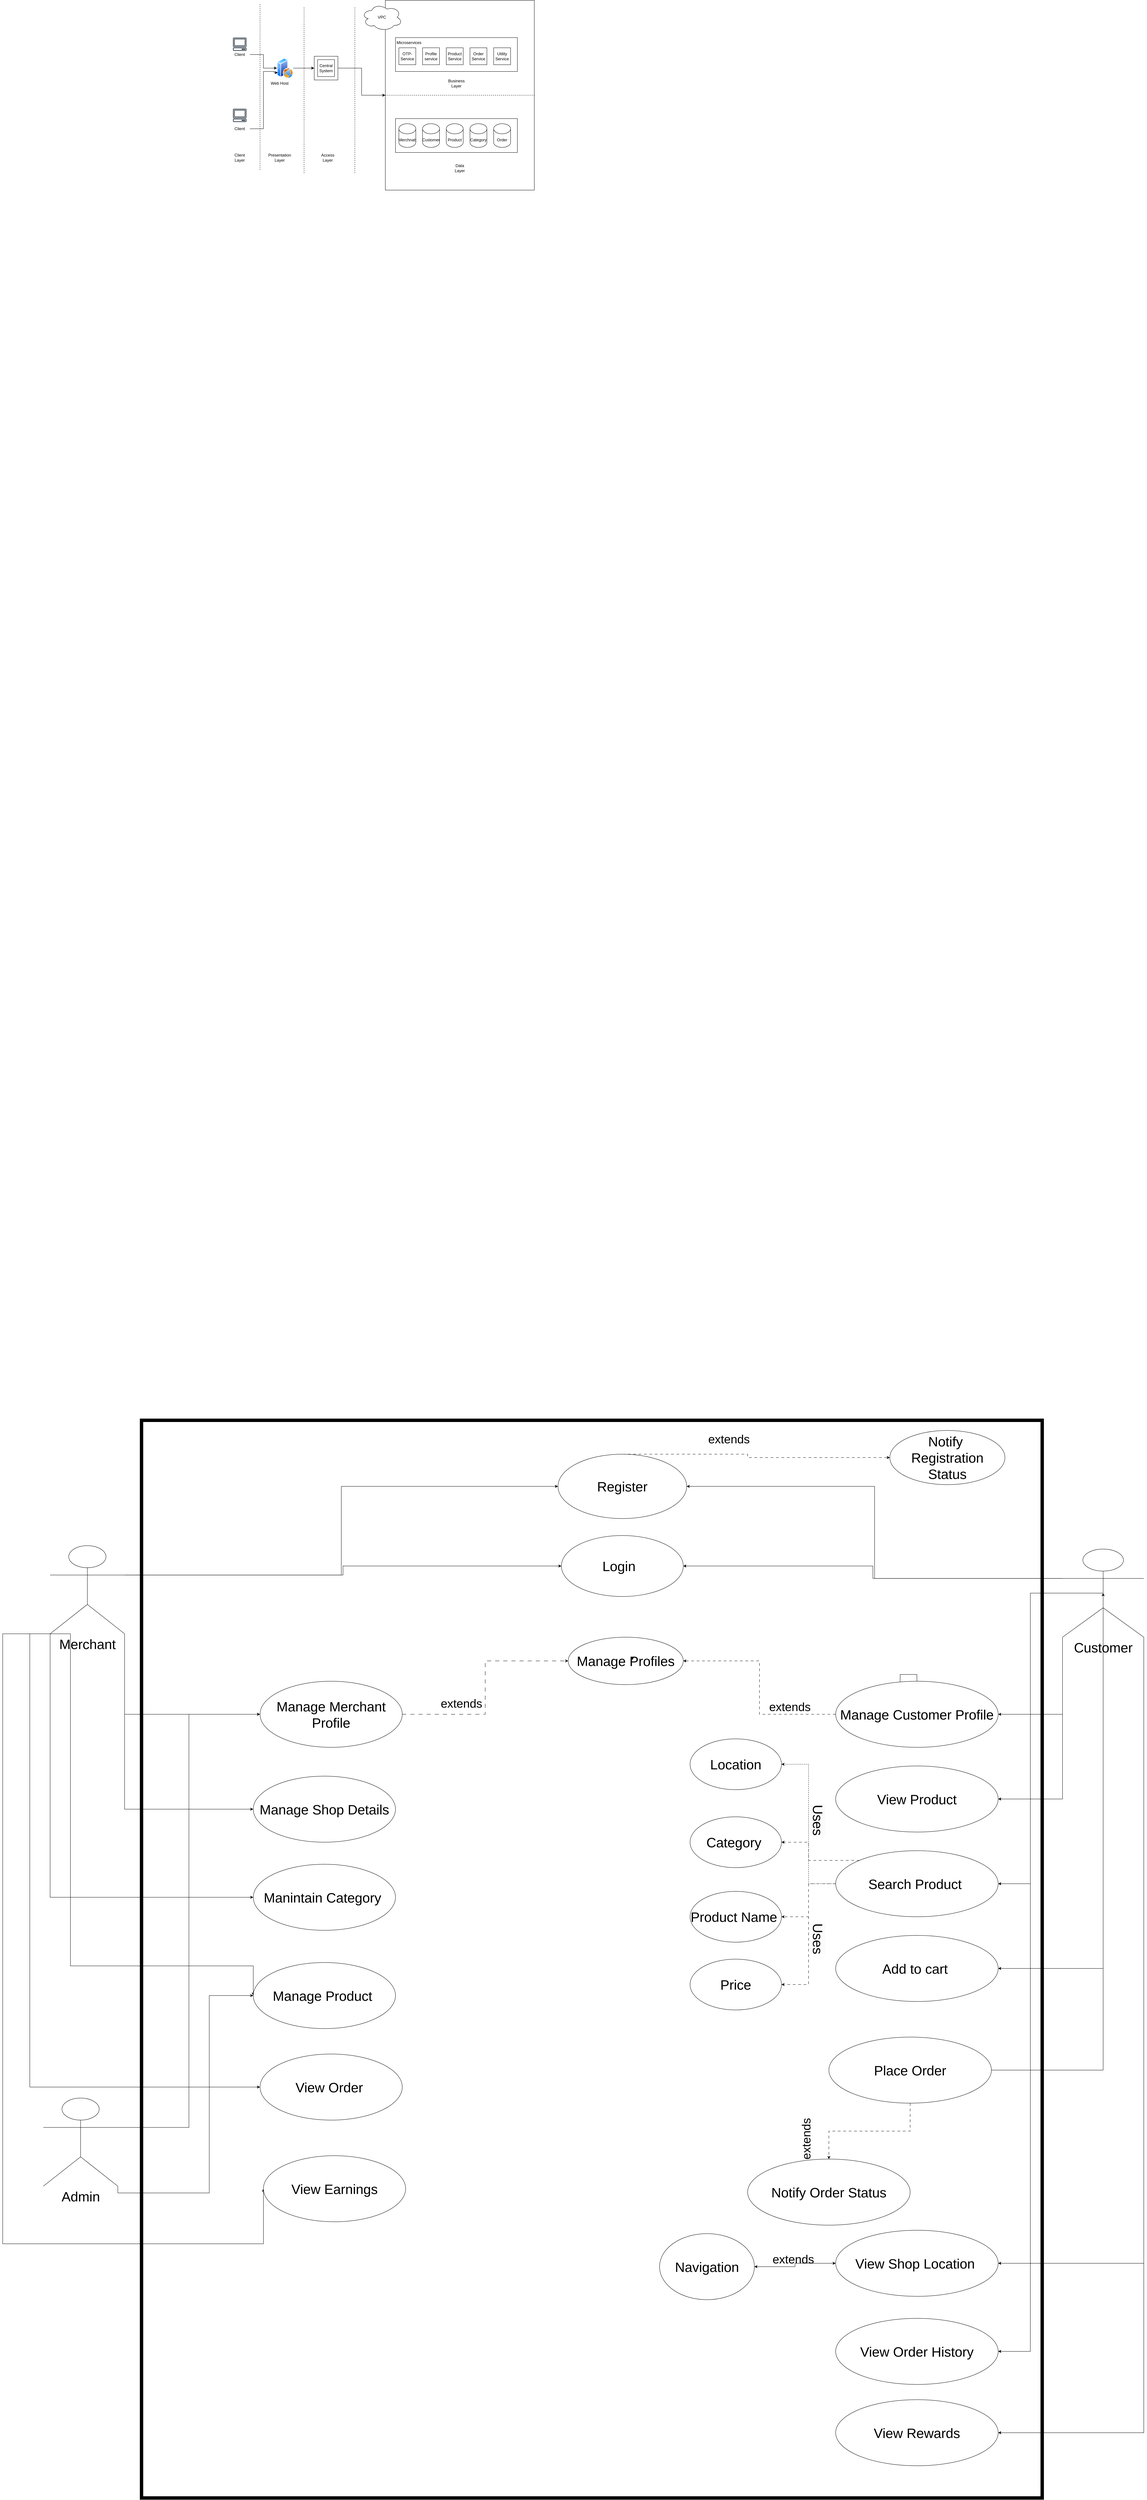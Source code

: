 <mxfile version="24.8.2">
  <diagram name="Page-1" id="SitTm1Z_pouyxnjeawf2">
    <mxGraphModel dx="1804" dy="592" grid="1" gridSize="10" guides="1" tooltips="1" connect="1" arrows="1" fold="1" page="1" pageScale="1" pageWidth="850" pageHeight="1100" math="0" shadow="0">
      <root>
        <mxCell id="0" />
        <mxCell id="1" parent="0" />
        <mxCell id="k-8OrTXAEs3oG_V9yGZ0-1" value="" style="sketch=0;outlineConnect=0;fontColor=#232F3E;gradientColor=none;fillColor=#232F3D;strokeColor=none;dashed=0;verticalLabelPosition=bottom;verticalAlign=top;align=center;html=1;fontSize=12;fontStyle=0;aspect=fixed;pointerEvents=1;shape=mxgraph.aws4.client;" parent="1" vertex="1">
          <mxGeometry y="330" width="40" height="38.97" as="geometry" />
        </mxCell>
        <mxCell id="k-8OrTXAEs3oG_V9yGZ0-2" value="" style="sketch=0;outlineConnect=0;fontColor=#232F3E;gradientColor=none;fillColor=#232F3D;strokeColor=none;dashed=0;verticalLabelPosition=bottom;verticalAlign=top;align=center;html=1;fontSize=12;fontStyle=0;aspect=fixed;pointerEvents=1;shape=mxgraph.aws4.client;" parent="1" vertex="1">
          <mxGeometry y="120" width="40" height="38.97" as="geometry" />
        </mxCell>
        <mxCell id="k-8OrTXAEs3oG_V9yGZ0-9" style="edgeStyle=orthogonalEdgeStyle;rounded=0;orthogonalLoop=1;jettySize=auto;html=1;exitX=1;exitY=0.5;exitDx=0;exitDy=0;entryX=0;entryY=0.5;entryDx=0;entryDy=0;" parent="1" source="k-8OrTXAEs3oG_V9yGZ0-4" target="k-8OrTXAEs3oG_V9yGZ0-5" edge="1">
          <mxGeometry relative="1" as="geometry" />
        </mxCell>
        <mxCell id="k-8OrTXAEs3oG_V9yGZ0-4" value="" style="image;aspect=fixed;perimeter=ellipsePerimeter;html=1;align=center;shadow=0;dashed=0;spacingTop=3;image=img/lib/active_directory/web_server.svg;" parent="1" vertex="1">
          <mxGeometry x="130" y="180" width="48" height="60" as="geometry" />
        </mxCell>
        <mxCell id="k-8OrTXAEs3oG_V9yGZ0-28" style="edgeStyle=orthogonalEdgeStyle;rounded=0;orthogonalLoop=1;jettySize=auto;html=1;exitX=1;exitY=0.5;exitDx=0;exitDy=0;entryX=0.5;entryY=1;entryDx=0;entryDy=0;" parent="1" source="k-8OrTXAEs3oG_V9yGZ0-5" target="k-8OrTXAEs3oG_V9yGZ0-26" edge="1">
          <mxGeometry relative="1" as="geometry" />
        </mxCell>
        <mxCell id="k-8OrTXAEs3oG_V9yGZ0-5" value="" style="whiteSpace=wrap;html=1;aspect=fixed;" parent="1" vertex="1">
          <mxGeometry x="240" y="175" width="70" height="70" as="geometry" />
        </mxCell>
        <mxCell id="k-8OrTXAEs3oG_V9yGZ0-6" value="Central&lt;div&gt;System&lt;/div&gt;" style="whiteSpace=wrap;html=1;aspect=fixed;" parent="1" vertex="1">
          <mxGeometry x="250" y="185" width="50" height="50" as="geometry" />
        </mxCell>
        <mxCell id="k-8OrTXAEs3oG_V9yGZ0-7" value="" style="rounded=0;whiteSpace=wrap;html=1;" parent="1" vertex="1">
          <mxGeometry x="480" y="120" width="360" height="100" as="geometry" />
        </mxCell>
        <mxCell id="k-8OrTXAEs3oG_V9yGZ0-12" value="OTP-Service" style="whiteSpace=wrap;html=1;aspect=fixed;" parent="1" vertex="1">
          <mxGeometry x="490" y="150" width="50" height="50" as="geometry" />
        </mxCell>
        <mxCell id="k-8OrTXAEs3oG_V9yGZ0-14" value="Profile service" style="whiteSpace=wrap;html=1;aspect=fixed;" parent="1" vertex="1">
          <mxGeometry x="560" y="150" width="50" height="50" as="geometry" />
        </mxCell>
        <mxCell id="k-8OrTXAEs3oG_V9yGZ0-15" value="Utility Service" style="whiteSpace=wrap;html=1;aspect=fixed;" parent="1" vertex="1">
          <mxGeometry x="770" y="150" width="50" height="50" as="geometry" />
        </mxCell>
        <mxCell id="k-8OrTXAEs3oG_V9yGZ0-16" value="Order Service" style="whiteSpace=wrap;html=1;aspect=fixed;" parent="1" vertex="1">
          <mxGeometry x="700" y="150" width="50" height="50" as="geometry" />
        </mxCell>
        <mxCell id="k-8OrTXAEs3oG_V9yGZ0-17" value="Product Service" style="whiteSpace=wrap;html=1;aspect=fixed;" parent="1" vertex="1">
          <mxGeometry x="630" y="150" width="50" height="50" as="geometry" />
        </mxCell>
        <mxCell id="k-8OrTXAEs3oG_V9yGZ0-19" value="" style="rounded=0;whiteSpace=wrap;html=1;" parent="1" vertex="1">
          <mxGeometry x="480" y="358.97" width="360" height="100" as="geometry" />
        </mxCell>
        <mxCell id="k-8OrTXAEs3oG_V9yGZ0-20" value="Customer" style="shape=cylinder3;whiteSpace=wrap;html=1;boundedLbl=1;backgroundOutline=1;size=15;" parent="1" vertex="1">
          <mxGeometry x="560" y="373.97" width="50" height="70" as="geometry" />
        </mxCell>
        <mxCell id="k-8OrTXAEs3oG_V9yGZ0-21" value="Merchnatt" style="shape=cylinder3;whiteSpace=wrap;html=1;boundedLbl=1;backgroundOutline=1;size=15;" parent="1" vertex="1">
          <mxGeometry x="490" y="373.97" width="50" height="70" as="geometry" />
        </mxCell>
        <mxCell id="k-8OrTXAEs3oG_V9yGZ0-22" value="Product" style="shape=cylinder3;whiteSpace=wrap;html=1;boundedLbl=1;backgroundOutline=1;size=15;" parent="1" vertex="1">
          <mxGeometry x="630" y="373.97" width="50" height="70" as="geometry" />
        </mxCell>
        <mxCell id="k-8OrTXAEs3oG_V9yGZ0-23" value="Category" style="shape=cylinder3;whiteSpace=wrap;html=1;boundedLbl=1;backgroundOutline=1;size=15;" parent="1" vertex="1">
          <mxGeometry x="700" y="373.97" width="50" height="70" as="geometry" />
        </mxCell>
        <mxCell id="k-8OrTXAEs3oG_V9yGZ0-24" value="Order" style="shape=cylinder3;whiteSpace=wrap;html=1;boundedLbl=1;backgroundOutline=1;size=15;" parent="1" vertex="1">
          <mxGeometry x="770" y="373.97" width="50" height="70" as="geometry" />
        </mxCell>
        <mxCell id="k-8OrTXAEs3oG_V9yGZ0-26" value="" style="rounded=0;whiteSpace=wrap;html=1;rotation=90;fillColor=none;" parent="1" vertex="1">
          <mxGeometry x="390" y="70" width="560" height="440" as="geometry" />
        </mxCell>
        <mxCell id="k-8OrTXAEs3oG_V9yGZ0-27" value="VPC" style="ellipse;shape=cloud;whiteSpace=wrap;html=1;" parent="1" vertex="1">
          <mxGeometry x="380" y="20" width="120" height="80" as="geometry" />
        </mxCell>
        <mxCell id="k-8OrTXAEs3oG_V9yGZ0-31" value="" style="endArrow=none;dashed=1;html=1;rounded=0;entryX=0.5;entryY=0;entryDx=0;entryDy=0;" parent="1" target="k-8OrTXAEs3oG_V9yGZ0-26" edge="1">
          <mxGeometry width="50" height="50" relative="1" as="geometry">
            <mxPoint x="450" y="290" as="sourcePoint" />
            <mxPoint x="430" y="240" as="targetPoint" />
          </mxGeometry>
        </mxCell>
        <mxCell id="k-8OrTXAEs3oG_V9yGZ0-32" value="Business Layer" style="text;html=1;align=center;verticalAlign=middle;whiteSpace=wrap;rounded=0;" parent="1" vertex="1">
          <mxGeometry x="630" y="240" width="60" height="30" as="geometry" />
        </mxCell>
        <mxCell id="k-8OrTXAEs3oG_V9yGZ0-33" value="Data Layer" style="text;html=1;align=center;verticalAlign=middle;whiteSpace=wrap;rounded=0;" parent="1" vertex="1">
          <mxGeometry x="640" y="490" width="60" height="30" as="geometry" />
        </mxCell>
        <mxCell id="k-8OrTXAEs3oG_V9yGZ0-34" value="Microservices" style="text;html=1;align=center;verticalAlign=middle;whiteSpace=wrap;rounded=0;" parent="1" vertex="1">
          <mxGeometry x="490" y="120" width="60" height="30" as="geometry" />
        </mxCell>
        <mxCell id="k-8OrTXAEs3oG_V9yGZ0-36" value="Web Host" style="text;html=1;align=center;verticalAlign=middle;whiteSpace=wrap;rounded=0;" parent="1" vertex="1">
          <mxGeometry x="108" y="240" width="60" height="30" as="geometry" />
        </mxCell>
        <mxCell id="k-8OrTXAEs3oG_V9yGZ0-40" style="edgeStyle=orthogonalEdgeStyle;rounded=0;orthogonalLoop=1;jettySize=auto;html=1;exitX=1;exitY=0.5;exitDx=0;exitDy=0;entryX=0;entryY=0.75;entryDx=0;entryDy=0;" parent="1" source="k-8OrTXAEs3oG_V9yGZ0-37" target="k-8OrTXAEs3oG_V9yGZ0-4" edge="1">
          <mxGeometry relative="1" as="geometry">
            <Array as="points">
              <mxPoint x="90" y="389" />
              <mxPoint x="90" y="220" />
              <mxPoint x="122" y="220" />
            </Array>
          </mxGeometry>
        </mxCell>
        <mxCell id="k-8OrTXAEs3oG_V9yGZ0-37" value="Client" style="text;html=1;align=center;verticalAlign=middle;whiteSpace=wrap;rounded=0;" parent="1" vertex="1">
          <mxGeometry x="-10" y="373.97" width="60" height="30" as="geometry" />
        </mxCell>
        <mxCell id="k-8OrTXAEs3oG_V9yGZ0-39" style="edgeStyle=orthogonalEdgeStyle;rounded=0;orthogonalLoop=1;jettySize=auto;html=1;exitX=1;exitY=0.5;exitDx=0;exitDy=0;entryX=0;entryY=0.5;entryDx=0;entryDy=0;" parent="1" source="k-8OrTXAEs3oG_V9yGZ0-38" target="k-8OrTXAEs3oG_V9yGZ0-4" edge="1">
          <mxGeometry relative="1" as="geometry" />
        </mxCell>
        <mxCell id="k-8OrTXAEs3oG_V9yGZ0-38" value="Client" style="text;html=1;align=center;verticalAlign=middle;whiteSpace=wrap;rounded=0;" parent="1" vertex="1">
          <mxGeometry x="-10" y="155.0" width="60" height="30" as="geometry" />
        </mxCell>
        <mxCell id="k-8OrTXAEs3oG_V9yGZ0-41" value="" style="endArrow=none;dashed=1;html=1;rounded=0;" parent="1" edge="1">
          <mxGeometry width="50" height="50" relative="1" as="geometry">
            <mxPoint x="80" y="510" as="sourcePoint" />
            <mxPoint x="80" y="20" as="targetPoint" />
          </mxGeometry>
        </mxCell>
        <mxCell id="k-8OrTXAEs3oG_V9yGZ0-42" value="" style="endArrow=none;dashed=1;html=1;rounded=0;" parent="1" edge="1">
          <mxGeometry width="50" height="50" relative="1" as="geometry">
            <mxPoint x="210" y="520" as="sourcePoint" />
            <mxPoint x="210" y="30" as="targetPoint" />
          </mxGeometry>
        </mxCell>
        <mxCell id="k-8OrTXAEs3oG_V9yGZ0-43" value="" style="endArrow=none;dashed=1;html=1;rounded=0;" parent="1" edge="1">
          <mxGeometry width="50" height="50" relative="1" as="geometry">
            <mxPoint x="360" y="520" as="sourcePoint" />
            <mxPoint x="360" y="30" as="targetPoint" />
          </mxGeometry>
        </mxCell>
        <mxCell id="k-8OrTXAEs3oG_V9yGZ0-44" value="Client Layer" style="text;html=1;align=center;verticalAlign=middle;whiteSpace=wrap;rounded=0;" parent="1" vertex="1">
          <mxGeometry x="-10" y="458.97" width="60" height="30" as="geometry" />
        </mxCell>
        <mxCell id="k-8OrTXAEs3oG_V9yGZ0-45" value="Presentation Layer" style="text;html=1;align=center;verticalAlign=middle;whiteSpace=wrap;rounded=0;" parent="1" vertex="1">
          <mxGeometry x="108" y="458.97" width="60" height="30" as="geometry" />
        </mxCell>
        <mxCell id="k-8OrTXAEs3oG_V9yGZ0-46" value="Access Layer" style="text;html=1;align=center;verticalAlign=middle;whiteSpace=wrap;rounded=0;" parent="1" vertex="1">
          <mxGeometry x="250" y="458.97" width="60" height="30" as="geometry" />
        </mxCell>
        <mxCell id="RDJBQg1HRi0EX28GbAOL-1" style="edgeStyle=orthogonalEdgeStyle;rounded=0;orthogonalLoop=1;jettySize=auto;html=1;exitX=1;exitY=0.333;exitDx=0;exitDy=0;exitPerimeter=0;entryX=0;entryY=0.5;entryDx=0;entryDy=0;" edge="1" parent="1" source="RDJBQg1HRi0EX28GbAOL-9" target="RDJBQg1HRi0EX28GbAOL-21">
          <mxGeometry relative="1" as="geometry" />
        </mxCell>
        <mxCell id="RDJBQg1HRi0EX28GbAOL-2" style="edgeStyle=orthogonalEdgeStyle;rounded=0;orthogonalLoop=1;jettySize=auto;html=1;exitX=1;exitY=0.333;exitDx=0;exitDy=0;exitPerimeter=0;" edge="1" parent="1" source="RDJBQg1HRi0EX28GbAOL-9" target="RDJBQg1HRi0EX28GbAOL-25">
          <mxGeometry relative="1" as="geometry" />
        </mxCell>
        <mxCell id="RDJBQg1HRi0EX28GbAOL-3" style="edgeStyle=orthogonalEdgeStyle;rounded=0;orthogonalLoop=1;jettySize=auto;html=1;exitX=1;exitY=1;exitDx=0;exitDy=0;exitPerimeter=0;entryX=0;entryY=0.5;entryDx=0;entryDy=0;" edge="1" parent="1" source="RDJBQg1HRi0EX28GbAOL-9" target="RDJBQg1HRi0EX28GbAOL-28">
          <mxGeometry relative="1" as="geometry" />
        </mxCell>
        <mxCell id="RDJBQg1HRi0EX28GbAOL-4" style="edgeStyle=orthogonalEdgeStyle;rounded=0;orthogonalLoop=1;jettySize=auto;html=1;exitX=0;exitY=1;exitDx=0;exitDy=0;exitPerimeter=0;entryX=0;entryY=0.5;entryDx=0;entryDy=0;" edge="1" parent="1" source="RDJBQg1HRi0EX28GbAOL-9" target="RDJBQg1HRi0EX28GbAOL-60">
          <mxGeometry relative="1" as="geometry" />
        </mxCell>
        <mxCell id="RDJBQg1HRi0EX28GbAOL-5" style="edgeStyle=orthogonalEdgeStyle;rounded=0;orthogonalLoop=1;jettySize=auto;html=1;exitX=0;exitY=1;exitDx=0;exitDy=0;exitPerimeter=0;entryX=0;entryY=0.5;entryDx=0;entryDy=0;" edge="1" parent="1" source="RDJBQg1HRi0EX28GbAOL-9" target="RDJBQg1HRi0EX28GbAOL-63">
          <mxGeometry relative="1" as="geometry">
            <Array as="points">
              <mxPoint x="-680" y="4830" />
              <mxPoint x="-680" y="6630" />
              <mxPoint x="90" y="6630" />
            </Array>
          </mxGeometry>
        </mxCell>
        <mxCell id="RDJBQg1HRi0EX28GbAOL-6" style="edgeStyle=orthogonalEdgeStyle;rounded=0;orthogonalLoop=1;jettySize=auto;html=1;exitX=0;exitY=1;exitDx=0;exitDy=0;exitPerimeter=0;entryX=0;entryY=0.5;entryDx=0;entryDy=0;" edge="1" parent="1" source="RDJBQg1HRi0EX28GbAOL-9" target="RDJBQg1HRi0EX28GbAOL-64">
          <mxGeometry relative="1" as="geometry">
            <Array as="points">
              <mxPoint x="-600" y="4830" />
              <mxPoint x="-600" y="6168" />
            </Array>
          </mxGeometry>
        </mxCell>
        <mxCell id="RDJBQg1HRi0EX28GbAOL-7" style="edgeStyle=orthogonalEdgeStyle;rounded=0;orthogonalLoop=1;jettySize=auto;html=1;exitX=0;exitY=1;exitDx=0;exitDy=0;exitPerimeter=0;entryX=0;entryY=0.5;entryDx=0;entryDy=0;" edge="1" parent="1" source="RDJBQg1HRi0EX28GbAOL-9" target="RDJBQg1HRi0EX28GbAOL-61">
          <mxGeometry relative="1" as="geometry">
            <Array as="points">
              <mxPoint x="-480" y="4830" />
              <mxPoint x="-480" y="5810" />
              <mxPoint x="60" y="5810" />
            </Array>
          </mxGeometry>
        </mxCell>
        <mxCell id="RDJBQg1HRi0EX28GbAOL-8" style="edgeStyle=orthogonalEdgeStyle;rounded=0;orthogonalLoop=1;jettySize=auto;html=1;exitX=1;exitY=1;exitDx=0;exitDy=0;exitPerimeter=0;entryX=0;entryY=0.5;entryDx=0;entryDy=0;" edge="1" parent="1" source="RDJBQg1HRi0EX28GbAOL-9" target="RDJBQg1HRi0EX28GbAOL-62">
          <mxGeometry relative="1" as="geometry" />
        </mxCell>
        <mxCell id="RDJBQg1HRi0EX28GbAOL-9" value="&lt;font style=&quot;font-size: 40px;&quot;&gt;Merchant&lt;/font&gt;" style="shape=umlActor;verticalLabelPosition=bottom;verticalAlign=top;html=1;outlineConnect=0;" vertex="1" parent="1">
          <mxGeometry x="-540" y="4570" width="220" height="260" as="geometry" />
        </mxCell>
        <mxCell id="RDJBQg1HRi0EX28GbAOL-10" style="edgeStyle=orthogonalEdgeStyle;rounded=0;orthogonalLoop=1;jettySize=auto;html=1;exitX=0;exitY=0.333;exitDx=0;exitDy=0;exitPerimeter=0;entryX=1;entryY=0.5;entryDx=0;entryDy=0;" edge="1" parent="1" source="RDJBQg1HRi0EX28GbAOL-19" target="RDJBQg1HRi0EX28GbAOL-21">
          <mxGeometry relative="1" as="geometry" />
        </mxCell>
        <mxCell id="RDJBQg1HRi0EX28GbAOL-11" style="edgeStyle=orthogonalEdgeStyle;rounded=0;orthogonalLoop=1;jettySize=auto;html=1;exitX=0;exitY=0.333;exitDx=0;exitDy=0;exitPerimeter=0;entryX=1;entryY=0.5;entryDx=0;entryDy=0;" edge="1" parent="1" source="RDJBQg1HRi0EX28GbAOL-19" target="RDJBQg1HRi0EX28GbAOL-25">
          <mxGeometry relative="1" as="geometry" />
        </mxCell>
        <mxCell id="RDJBQg1HRi0EX28GbAOL-12" style="edgeStyle=orthogonalEdgeStyle;rounded=0;orthogonalLoop=1;jettySize=auto;html=1;exitX=0;exitY=1;exitDx=0;exitDy=0;exitPerimeter=0;entryX=1;entryY=0.5;entryDx=0;entryDy=0;" edge="1" parent="1" source="RDJBQg1HRi0EX28GbAOL-19" target="RDJBQg1HRi0EX28GbAOL-32">
          <mxGeometry relative="1" as="geometry" />
        </mxCell>
        <mxCell id="RDJBQg1HRi0EX28GbAOL-13" style="edgeStyle=orthogonalEdgeStyle;rounded=0;orthogonalLoop=1;jettySize=auto;html=1;exitX=0;exitY=1;exitDx=0;exitDy=0;exitPerimeter=0;entryX=1;entryY=0.5;entryDx=0;entryDy=0;" edge="1" parent="1" source="RDJBQg1HRi0EX28GbAOL-19" target="RDJBQg1HRi0EX28GbAOL-36">
          <mxGeometry relative="1" as="geometry" />
        </mxCell>
        <mxCell id="RDJBQg1HRi0EX28GbAOL-14" style="edgeStyle=orthogonalEdgeStyle;rounded=0;orthogonalLoop=1;jettySize=auto;html=1;exitX=0.5;exitY=0.5;exitDx=0;exitDy=0;exitPerimeter=0;entryX=1;entryY=0.5;entryDx=0;entryDy=0;" edge="1" parent="1" source="RDJBQg1HRi0EX28GbAOL-19" target="RDJBQg1HRi0EX28GbAOL-41">
          <mxGeometry relative="1" as="geometry" />
        </mxCell>
        <mxCell id="RDJBQg1HRi0EX28GbAOL-15" style="edgeStyle=orthogonalEdgeStyle;rounded=0;orthogonalLoop=1;jettySize=auto;html=1;exitX=0.5;exitY=0.5;exitDx=0;exitDy=0;exitPerimeter=0;entryX=1;entryY=0.5;entryDx=0;entryDy=0;" edge="1" parent="1" source="RDJBQg1HRi0EX28GbAOL-19" target="RDJBQg1HRi0EX28GbAOL-42">
          <mxGeometry relative="1" as="geometry">
            <Array as="points">
              <mxPoint x="2570" y="5818" />
            </Array>
          </mxGeometry>
        </mxCell>
        <mxCell id="RDJBQg1HRi0EX28GbAOL-16" style="edgeStyle=orthogonalEdgeStyle;rounded=0;orthogonalLoop=1;jettySize=auto;html=1;exitX=1;exitY=1;exitDx=0;exitDy=0;exitPerimeter=0;entryX=1;entryY=0.5;entryDx=0;entryDy=0;" edge="1" parent="1" source="RDJBQg1HRi0EX28GbAOL-19" target="RDJBQg1HRi0EX28GbAOL-47">
          <mxGeometry relative="1" as="geometry" />
        </mxCell>
        <mxCell id="RDJBQg1HRi0EX28GbAOL-17" style="edgeStyle=orthogonalEdgeStyle;rounded=0;orthogonalLoop=1;jettySize=auto;html=1;exitX=1;exitY=1;exitDx=0;exitDy=0;exitPerimeter=0;entryX=1;entryY=0.5;entryDx=0;entryDy=0;" edge="1" parent="1" source="RDJBQg1HRi0EX28GbAOL-19" target="RDJBQg1HRi0EX28GbAOL-52">
          <mxGeometry relative="1" as="geometry" />
        </mxCell>
        <mxCell id="RDJBQg1HRi0EX28GbAOL-18" style="edgeStyle=orthogonalEdgeStyle;rounded=0;orthogonalLoop=1;jettySize=auto;html=1;exitX=0.5;exitY=0.5;exitDx=0;exitDy=0;exitPerimeter=0;entryX=1;entryY=0.5;entryDx=0;entryDy=0;" edge="1" parent="1" source="RDJBQg1HRi0EX28GbAOL-19" target="RDJBQg1HRi0EX28GbAOL-53">
          <mxGeometry relative="1" as="geometry" />
        </mxCell>
        <mxCell id="RDJBQg1HRi0EX28GbAOL-19" value="&lt;span style=&quot;font-size: 40px;&quot;&gt;Customer&lt;/span&gt;" style="shape=umlActor;verticalLabelPosition=bottom;verticalAlign=top;html=1;outlineConnect=0;" vertex="1" parent="1">
          <mxGeometry x="2450" y="4580" width="240" height="260" as="geometry" />
        </mxCell>
        <mxCell id="RDJBQg1HRi0EX28GbAOL-20" style="edgeStyle=orthogonalEdgeStyle;rounded=0;orthogonalLoop=1;jettySize=auto;html=1;exitX=0.5;exitY=0;exitDx=0;exitDy=0;dashed=1;dashPattern=8 8;" edge="1" parent="1" source="RDJBQg1HRi0EX28GbAOL-21" target="RDJBQg1HRi0EX28GbAOL-23">
          <mxGeometry relative="1" as="geometry">
            <Array as="points">
              <mxPoint x="1520" y="4300" />
              <mxPoint x="1520" y="4310" />
            </Array>
          </mxGeometry>
        </mxCell>
        <mxCell id="RDJBQg1HRi0EX28GbAOL-21" value="" style="ellipse;whiteSpace=wrap;html=1;" vertex="1" parent="1">
          <mxGeometry x="960" y="4300" width="380" height="190" as="geometry" />
        </mxCell>
        <mxCell id="RDJBQg1HRi0EX28GbAOL-22" value="&lt;font style=&quot;font-size: 40px;&quot;&gt;Register&lt;/font&gt;" style="text;html=1;align=center;verticalAlign=middle;whiteSpace=wrap;rounded=0;" vertex="1" parent="1">
          <mxGeometry x="1140" y="4380" width="20" height="30" as="geometry" />
        </mxCell>
        <mxCell id="RDJBQg1HRi0EX28GbAOL-23" value="&lt;font style=&quot;font-size: 40px;&quot;&gt;Notify&amp;nbsp;&lt;/font&gt;&lt;div&gt;&lt;font style=&quot;font-size: 40px;&quot;&gt;Registration&lt;/font&gt;&lt;div style=&quot;font-size: 40px;&quot;&gt;Status&lt;/div&gt;&lt;/div&gt;" style="ellipse;whiteSpace=wrap;html=1;" vertex="1" parent="1">
          <mxGeometry x="1940" y="4230" width="340" height="160" as="geometry" />
        </mxCell>
        <mxCell id="RDJBQg1HRi0EX28GbAOL-24" value="&lt;font style=&quot;font-size: 35px;&quot;&gt;extends&lt;/font&gt;" style="text;html=1;align=center;verticalAlign=middle;whiteSpace=wrap;rounded=0;rotation=0;" vertex="1" parent="1">
          <mxGeometry x="1300" y="4190" width="330" height="130" as="geometry" />
        </mxCell>
        <mxCell id="RDJBQg1HRi0EX28GbAOL-25" value="" style="ellipse;whiteSpace=wrap;html=1;" vertex="1" parent="1">
          <mxGeometry x="970" y="4540" width="360" height="180" as="geometry" />
        </mxCell>
        <mxCell id="RDJBQg1HRi0EX28GbAOL-26" value="&lt;font style=&quot;font-size: 40px;&quot;&gt;Login&lt;/font&gt;" style="text;html=1;align=center;verticalAlign=middle;whiteSpace=wrap;rounded=0;" vertex="1" parent="1">
          <mxGeometry x="1110" y="4615" width="60" height="30" as="geometry" />
        </mxCell>
        <mxCell id="RDJBQg1HRi0EX28GbAOL-27" style="edgeStyle=orthogonalEdgeStyle;rounded=0;orthogonalLoop=1;jettySize=auto;html=1;exitX=1;exitY=0.5;exitDx=0;exitDy=0;entryX=0;entryY=0.5;entryDx=0;entryDy=0;dashed=1;dashPattern=12 12;" edge="1" parent="1" source="RDJBQg1HRi0EX28GbAOL-28" target="RDJBQg1HRi0EX28GbAOL-29">
          <mxGeometry relative="1" as="geometry" />
        </mxCell>
        <mxCell id="RDJBQg1HRi0EX28GbAOL-28" value="&lt;font style=&quot;font-size: 40px;&quot;&gt;Manage Merchant Profile&lt;/font&gt;" style="ellipse;whiteSpace=wrap;html=1;" vertex="1" parent="1">
          <mxGeometry x="80" y="4970" width="420" height="195" as="geometry" />
        </mxCell>
        <mxCell id="RDJBQg1HRi0EX28GbAOL-29" value="&lt;font style=&quot;font-size: 40px;&quot;&gt;Manage Profiles&lt;/font&gt;" style="ellipse;whiteSpace=wrap;html=1;" vertex="1" parent="1">
          <mxGeometry x="990" y="4840" width="340" height="140" as="geometry" />
        </mxCell>
        <mxCell id="RDJBQg1HRi0EX28GbAOL-30" style="edgeStyle=orthogonalEdgeStyle;rounded=0;orthogonalLoop=1;jettySize=auto;html=1;exitX=0.5;exitY=0;exitDx=0;exitDy=0;" edge="1" parent="1" source="RDJBQg1HRi0EX28GbAOL-32">
          <mxGeometry relative="1" as="geometry">
            <mxPoint x="1970" y="5010" as="targetPoint" />
          </mxGeometry>
        </mxCell>
        <mxCell id="RDJBQg1HRi0EX28GbAOL-31" style="edgeStyle=orthogonalEdgeStyle;rounded=0;orthogonalLoop=1;jettySize=auto;html=1;exitX=0;exitY=0.5;exitDx=0;exitDy=0;entryX=1;entryY=0.5;entryDx=0;entryDy=0;dashed=1;dashPattern=8 8;" edge="1" parent="1" source="RDJBQg1HRi0EX28GbAOL-32" target="RDJBQg1HRi0EX28GbAOL-29">
          <mxGeometry relative="1" as="geometry" />
        </mxCell>
        <mxCell id="RDJBQg1HRi0EX28GbAOL-32" value="&lt;font style=&quot;font-size: 40px;&quot;&gt;Manage Customer Profile&lt;/font&gt;" style="ellipse;whiteSpace=wrap;html=1;" vertex="1" parent="1">
          <mxGeometry x="1780" y="4970" width="480" height="195" as="geometry" />
        </mxCell>
        <mxCell id="RDJBQg1HRi0EX28GbAOL-33" value="&lt;font style=&quot;font-size: 35px;&quot;&gt;extends&lt;/font&gt;" style="text;html=1;align=center;verticalAlign=middle;whiteSpace=wrap;rounded=0;rotation=0;" vertex="1" parent="1">
          <mxGeometry x="510" y="4970" width="330" height="130" as="geometry" />
        </mxCell>
        <mxCell id="RDJBQg1HRi0EX28GbAOL-34" style="edgeStyle=orthogonalEdgeStyle;rounded=0;orthogonalLoop=1;jettySize=auto;html=1;exitX=1;exitY=0;exitDx=0;exitDy=0;entryX=1;entryY=0.25;entryDx=0;entryDy=0;" edge="1" parent="1">
          <mxGeometry relative="1" as="geometry">
            <mxPoint x="1180" y="4900" as="sourcePoint" />
            <mxPoint x="1180" y="4907.5" as="targetPoint" />
          </mxGeometry>
        </mxCell>
        <mxCell id="RDJBQg1HRi0EX28GbAOL-35" value="&lt;font style=&quot;font-size: 35px;&quot;&gt;extends&lt;/font&gt;" style="text;html=1;align=center;verticalAlign=middle;whiteSpace=wrap;rounded=0;rotation=0;" vertex="1" parent="1">
          <mxGeometry x="1480" y="4980" width="330" height="130" as="geometry" />
        </mxCell>
        <mxCell id="RDJBQg1HRi0EX28GbAOL-36" value="&lt;font style=&quot;font-size: 40px;&quot;&gt;View Product&lt;/font&gt;" style="ellipse;whiteSpace=wrap;html=1;" vertex="1" parent="1">
          <mxGeometry x="1780" y="5220" width="480" height="195" as="geometry" />
        </mxCell>
        <mxCell id="RDJBQg1HRi0EX28GbAOL-37" style="edgeStyle=orthogonalEdgeStyle;rounded=0;orthogonalLoop=1;jettySize=auto;html=1;exitX=0;exitY=0.5;exitDx=0;exitDy=0;entryX=1;entryY=0.5;entryDx=0;entryDy=0;dashed=1;" edge="1" parent="1" source="RDJBQg1HRi0EX28GbAOL-41" target="RDJBQg1HRi0EX28GbAOL-54">
          <mxGeometry relative="1" as="geometry" />
        </mxCell>
        <mxCell id="RDJBQg1HRi0EX28GbAOL-38" style="edgeStyle=orthogonalEdgeStyle;rounded=0;orthogonalLoop=1;jettySize=auto;html=1;exitX=0;exitY=0.5;exitDx=0;exitDy=0;entryX=1;entryY=0.5;entryDx=0;entryDy=0;dashed=1;dashPattern=8 8;" edge="1" parent="1" source="RDJBQg1HRi0EX28GbAOL-41" target="RDJBQg1HRi0EX28GbAOL-57">
          <mxGeometry relative="1" as="geometry" />
        </mxCell>
        <mxCell id="RDJBQg1HRi0EX28GbAOL-39" style="edgeStyle=orthogonalEdgeStyle;rounded=0;orthogonalLoop=1;jettySize=auto;html=1;exitX=0;exitY=0;exitDx=0;exitDy=0;entryX=1;entryY=0.5;entryDx=0;entryDy=0;dashed=1;dashPattern=8 8;" edge="1" parent="1" source="RDJBQg1HRi0EX28GbAOL-41" target="RDJBQg1HRi0EX28GbAOL-55">
          <mxGeometry relative="1" as="geometry" />
        </mxCell>
        <mxCell id="RDJBQg1HRi0EX28GbAOL-40" style="edgeStyle=orthogonalEdgeStyle;rounded=0;orthogonalLoop=1;jettySize=auto;html=1;exitX=0;exitY=0.5;exitDx=0;exitDy=0;entryX=1;entryY=0.5;entryDx=0;entryDy=0;dashed=1;dashPattern=8 8;" edge="1" parent="1" source="RDJBQg1HRi0EX28GbAOL-41" target="RDJBQg1HRi0EX28GbAOL-56">
          <mxGeometry relative="1" as="geometry" />
        </mxCell>
        <mxCell id="RDJBQg1HRi0EX28GbAOL-41" value="&lt;font style=&quot;font-size: 40px;&quot;&gt;Search Product&amp;nbsp;&lt;/font&gt;" style="ellipse;whiteSpace=wrap;html=1;" vertex="1" parent="1">
          <mxGeometry x="1780" y="5470" width="480" height="195" as="geometry" />
        </mxCell>
        <mxCell id="RDJBQg1HRi0EX28GbAOL-42" value="&lt;font style=&quot;font-size: 40px;&quot;&gt;Add to cart&amp;nbsp;&lt;/font&gt;" style="ellipse;whiteSpace=wrap;html=1;" vertex="1" parent="1">
          <mxGeometry x="1780" y="5720" width="480" height="195" as="geometry" />
        </mxCell>
        <mxCell id="RDJBQg1HRi0EX28GbAOL-43" style="edgeStyle=orthogonalEdgeStyle;rounded=0;orthogonalLoop=1;jettySize=auto;html=1;exitX=0.5;exitY=1;exitDx=0;exitDy=0;entryX=0.5;entryY=0;entryDx=0;entryDy=0;dashed=1;dashPattern=8 8;" edge="1" parent="1" source="RDJBQg1HRi0EX28GbAOL-44" target="RDJBQg1HRi0EX28GbAOL-45">
          <mxGeometry relative="1" as="geometry" />
        </mxCell>
        <mxCell id="RDJBQg1HRi0EX28GbAOL-44" value="&lt;font style=&quot;font-size: 40px;&quot;&gt;Place Order&lt;/font&gt;" style="ellipse;whiteSpace=wrap;html=1;" vertex="1" parent="1">
          <mxGeometry x="1760" y="6020" width="480" height="195" as="geometry" />
        </mxCell>
        <mxCell id="RDJBQg1HRi0EX28GbAOL-45" value="&lt;font style=&quot;font-size: 40px;&quot;&gt;Notify Order Status&lt;/font&gt;" style="ellipse;whiteSpace=wrap;html=1;" vertex="1" parent="1">
          <mxGeometry x="1520" y="6380" width="480" height="195" as="geometry" />
        </mxCell>
        <mxCell id="RDJBQg1HRi0EX28GbAOL-46" style="edgeStyle=orthogonalEdgeStyle;rounded=0;orthogonalLoop=1;jettySize=auto;html=1;exitX=0;exitY=0.5;exitDx=0;exitDy=0;entryX=1;entryY=0.5;entryDx=0;entryDy=0;dashed=1;dashPattern=8 8;" edge="1" parent="1" source="RDJBQg1HRi0EX28GbAOL-47" target="RDJBQg1HRi0EX28GbAOL-50">
          <mxGeometry relative="1" as="geometry" />
        </mxCell>
        <mxCell id="RDJBQg1HRi0EX28GbAOL-47" value="&lt;font style=&quot;font-size: 40px;&quot;&gt;View Shop Location&amp;nbsp;&lt;/font&gt;" style="ellipse;whiteSpace=wrap;html=1;" vertex="1" parent="1">
          <mxGeometry x="1780" y="6590" width="480" height="195" as="geometry" />
        </mxCell>
        <mxCell id="RDJBQg1HRi0EX28GbAOL-48" value="&lt;font style=&quot;font-size: 35px;&quot;&gt;extends&lt;/font&gt;" style="text;html=1;align=center;verticalAlign=middle;whiteSpace=wrap;rounded=0;rotation=0;" vertex="1" parent="1">
          <mxGeometry x="1490" y="6610" width="330" height="130" as="geometry" />
        </mxCell>
        <mxCell id="RDJBQg1HRi0EX28GbAOL-49" style="edgeStyle=orthogonalEdgeStyle;rounded=0;orthogonalLoop=1;jettySize=auto;html=1;exitX=1;exitY=0.5;exitDx=0;exitDy=0;" edge="1" parent="1" source="RDJBQg1HRi0EX28GbAOL-50" target="RDJBQg1HRi0EX28GbAOL-47">
          <mxGeometry relative="1" as="geometry" />
        </mxCell>
        <mxCell id="RDJBQg1HRi0EX28GbAOL-50" value="&lt;font style=&quot;font-size: 40px;&quot;&gt;Navigation&lt;/font&gt;" style="ellipse;whiteSpace=wrap;html=1;" vertex="1" parent="1">
          <mxGeometry x="1260" y="6600" width="280" height="195" as="geometry" />
        </mxCell>
        <mxCell id="RDJBQg1HRi0EX28GbAOL-51" value="&lt;font style=&quot;font-size: 35px;&quot;&gt;extends&lt;/font&gt;" style="text;html=1;align=center;verticalAlign=middle;whiteSpace=wrap;rounded=0;rotation=-90;" vertex="1" parent="1">
          <mxGeometry x="1580" y="6255" width="225" height="130" as="geometry" />
        </mxCell>
        <mxCell id="RDJBQg1HRi0EX28GbAOL-52" value="&lt;font style=&quot;font-size: 40px;&quot;&gt;View Rewards&lt;/font&gt;" style="ellipse;whiteSpace=wrap;html=1;" vertex="1" parent="1">
          <mxGeometry x="1780" y="7090" width="480" height="195" as="geometry" />
        </mxCell>
        <mxCell id="RDJBQg1HRi0EX28GbAOL-53" value="&lt;font style=&quot;font-size: 40px;&quot;&gt;View Order History&lt;/font&gt;" style="ellipse;whiteSpace=wrap;html=1;" vertex="1" parent="1">
          <mxGeometry x="1780" y="6850" width="480" height="195" as="geometry" />
        </mxCell>
        <mxCell id="RDJBQg1HRi0EX28GbAOL-54" value="&lt;font style=&quot;font-size: 40px;&quot;&gt;Location&lt;/font&gt;" style="ellipse;whiteSpace=wrap;html=1;" vertex="1" parent="1">
          <mxGeometry x="1350" y="5140" width="270" height="150" as="geometry" />
        </mxCell>
        <mxCell id="RDJBQg1HRi0EX28GbAOL-55" value="&lt;font style=&quot;font-size: 40px;&quot;&gt;Category&amp;nbsp;&lt;/font&gt;" style="ellipse;whiteSpace=wrap;html=1;" vertex="1" parent="1">
          <mxGeometry x="1350" y="5370" width="270" height="150" as="geometry" />
        </mxCell>
        <mxCell id="RDJBQg1HRi0EX28GbAOL-56" value="&lt;font style=&quot;font-size: 40px;&quot;&gt;Product Name&amp;nbsp;&lt;/font&gt;" style="ellipse;whiteSpace=wrap;html=1;" vertex="1" parent="1">
          <mxGeometry x="1350" y="5590" width="270" height="150" as="geometry" />
        </mxCell>
        <mxCell id="RDJBQg1HRi0EX28GbAOL-57" value="&lt;font style=&quot;font-size: 40px;&quot;&gt;Price&lt;/font&gt;" style="ellipse;whiteSpace=wrap;html=1;" vertex="1" parent="1">
          <mxGeometry x="1350" y="5790" width="270" height="150" as="geometry" />
        </mxCell>
        <mxCell id="RDJBQg1HRi0EX28GbAOL-58" value="&#xa;&lt;span style=&quot;color: rgb(0, 0, 0); font-family: Helvetica; font-size: 40px; font-style: normal; font-variant-ligatures: normal; font-variant-caps: normal; font-weight: 400; letter-spacing: normal; orphans: 2; text-align: center; text-indent: 0px; text-transform: none; widows: 2; word-spacing: 0px; -webkit-text-stroke-width: 0px; white-space: normal; background-color: rgb(251, 251, 251); text-decoration-thickness: initial; text-decoration-style: initial; text-decoration-color: initial; display: inline !important; float: none;&quot;&gt;Uses&lt;/span&gt;&#xa;&#xa;" style="text;html=1;align=center;verticalAlign=middle;whiteSpace=wrap;rounded=0;rotation=90;" vertex="1" parent="1">
          <mxGeometry x="1690" y="5200" width="60" height="360" as="geometry" />
        </mxCell>
        <mxCell id="RDJBQg1HRi0EX28GbAOL-59" value="&#xa;&lt;span style=&quot;color: rgb(0, 0, 0); font-family: Helvetica; font-size: 40px; font-style: normal; font-variant-ligatures: normal; font-variant-caps: normal; font-weight: 400; letter-spacing: normal; orphans: 2; text-align: center; text-indent: 0px; text-transform: none; widows: 2; word-spacing: 0px; -webkit-text-stroke-width: 0px; white-space: normal; background-color: rgb(251, 251, 251); text-decoration-thickness: initial; text-decoration-style: initial; text-decoration-color: initial; display: inline !important; float: none;&quot;&gt;Uses&lt;/span&gt;&#xa;&#xa;" style="text;html=1;align=center;verticalAlign=middle;whiteSpace=wrap;rounded=0;rotation=90;" vertex="1" parent="1">
          <mxGeometry x="1690" y="5520" width="60" height="420" as="geometry" />
        </mxCell>
        <mxCell id="RDJBQg1HRi0EX28GbAOL-60" value="&lt;font style=&quot;font-size: 40px;&quot;&gt;Manintain Category&amp;nbsp;&lt;/font&gt;" style="ellipse;whiteSpace=wrap;html=1;" vertex="1" parent="1">
          <mxGeometry x="60" y="5510" width="420" height="195" as="geometry" />
        </mxCell>
        <mxCell id="RDJBQg1HRi0EX28GbAOL-61" value="&lt;font style=&quot;font-size: 40px;&quot;&gt;Manage Product&amp;nbsp;&lt;/font&gt;" style="ellipse;whiteSpace=wrap;html=1;" vertex="1" parent="1">
          <mxGeometry x="60" y="5800" width="420" height="195" as="geometry" />
        </mxCell>
        <mxCell id="RDJBQg1HRi0EX28GbAOL-62" value="&lt;font style=&quot;font-size: 40px;&quot;&gt;Manage Shop Details&lt;/font&gt;" style="ellipse;whiteSpace=wrap;html=1;" vertex="1" parent="1">
          <mxGeometry x="60" y="5250" width="420" height="195" as="geometry" />
        </mxCell>
        <mxCell id="RDJBQg1HRi0EX28GbAOL-63" value="&lt;font style=&quot;font-size: 40px;&quot;&gt;View Earnings&lt;/font&gt;" style="ellipse;whiteSpace=wrap;html=1;" vertex="1" parent="1">
          <mxGeometry x="90" y="6370" width="420" height="195" as="geometry" />
        </mxCell>
        <mxCell id="RDJBQg1HRi0EX28GbAOL-64" value="&lt;font style=&quot;font-size: 40px;&quot;&gt;View Order&amp;nbsp;&lt;/font&gt;" style="ellipse;whiteSpace=wrap;html=1;" vertex="1" parent="1">
          <mxGeometry x="80" y="6070" width="420" height="195" as="geometry" />
        </mxCell>
        <mxCell id="RDJBQg1HRi0EX28GbAOL-65" style="edgeStyle=orthogonalEdgeStyle;rounded=0;orthogonalLoop=1;jettySize=auto;html=1;exitX=1;exitY=0.333;exitDx=0;exitDy=0;exitPerimeter=0;entryX=0;entryY=0.5;entryDx=0;entryDy=0;" edge="1" parent="1" source="RDJBQg1HRi0EX28GbAOL-67" target="RDJBQg1HRi0EX28GbAOL-28">
          <mxGeometry relative="1" as="geometry" />
        </mxCell>
        <mxCell id="RDJBQg1HRi0EX28GbAOL-66" style="edgeStyle=orthogonalEdgeStyle;rounded=0;orthogonalLoop=1;jettySize=auto;html=1;exitX=1;exitY=1;exitDx=0;exitDy=0;exitPerimeter=0;entryX=0;entryY=0.5;entryDx=0;entryDy=0;" edge="1" parent="1" source="RDJBQg1HRi0EX28GbAOL-67" target="RDJBQg1HRi0EX28GbAOL-61">
          <mxGeometry relative="1" as="geometry">
            <Array as="points">
              <mxPoint x="-340" y="6480" />
              <mxPoint x="-70" y="6480" />
              <mxPoint x="-70" y="5898" />
            </Array>
          </mxGeometry>
        </mxCell>
        <mxCell id="RDJBQg1HRi0EX28GbAOL-67" value="&lt;font style=&quot;font-size: 40px;&quot;&gt;Admin&lt;/font&gt;" style="shape=umlActor;verticalLabelPosition=bottom;verticalAlign=top;html=1;outlineConnect=0;" vertex="1" parent="1">
          <mxGeometry x="-560" y="6200" width="220" height="260" as="geometry" />
        </mxCell>
        <mxCell id="RDJBQg1HRi0EX28GbAOL-68" value="" style="rounded=0;whiteSpace=wrap;html=1;labelBackgroundColor=none;textShadow=0;fillColor=none;strokeWidth=10;" vertex="1" parent="1">
          <mxGeometry x="-270" y="4200" width="2660" height="3180" as="geometry" />
        </mxCell>
        <mxCell id="RDJBQg1HRi0EX28GbAOL-69" style="edgeStyle=orthogonalEdgeStyle;rounded=0;orthogonalLoop=1;jettySize=auto;html=1;exitX=1;exitY=0.5;exitDx=0;exitDy=0;entryX=0.5;entryY=0.5;entryDx=0;entryDy=0;entryPerimeter=0;" edge="1" parent="1" source="RDJBQg1HRi0EX28GbAOL-44" target="RDJBQg1HRi0EX28GbAOL-19">
          <mxGeometry relative="1" as="geometry" />
        </mxCell>
      </root>
    </mxGraphModel>
  </diagram>
</mxfile>
